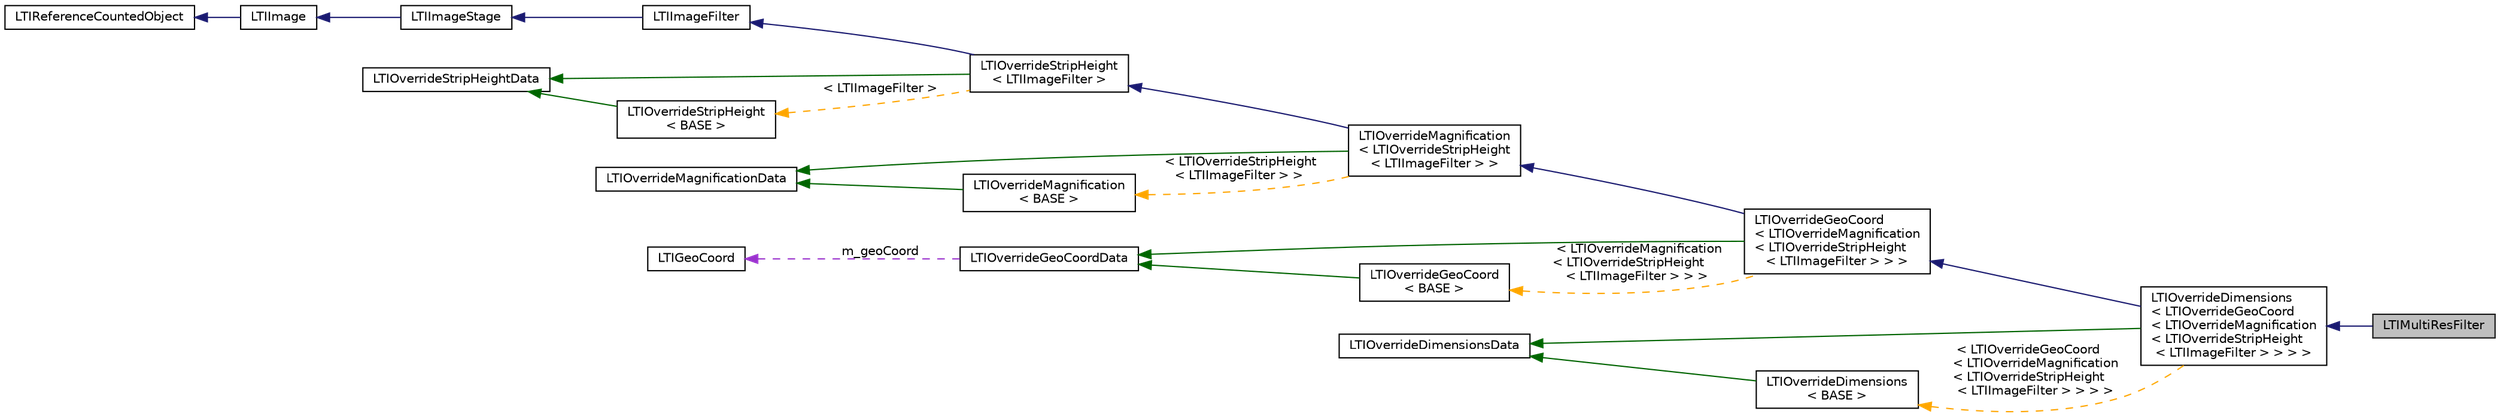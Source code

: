 digraph "LTIMultiResFilter"
{
  bgcolor="transparent";
  edge [fontname="Helvetica",fontsize="10",labelfontname="Helvetica",labelfontsize="10"];
  node [fontname="Helvetica",fontsize="10",shape=record];
  rankdir="LR";
  Node1 [label="LTIMultiResFilter",height=0.2,width=0.4,color="black", fillcolor="grey75", style="filled" fontcolor="black"];
  Node2 -> Node1 [dir="back",color="midnightblue",fontsize="10",style="solid",fontname="Helvetica"];
  Node2 [label="LTIOverrideDimensions\l\< LTIOverrideGeoCoord\l\< LTIOverrideMagnification\l\< LTIOverrideStripHeight\l\< LTIImageFilter \> \> \> \>",height=0.2,width=0.4,color="black",URL="$a00079.html"];
  Node3 -> Node2 [dir="back",color="midnightblue",fontsize="10",style="solid",fontname="Helvetica"];
  Node3 [label="LTIOverrideGeoCoord\l\< LTIOverrideMagnification\l\< LTIOverrideStripHeight\l\< LTIImageFilter \> \> \>",height=0.2,width=0.4,color="black",URL="$a00081.html"];
  Node4 -> Node3 [dir="back",color="midnightblue",fontsize="10",style="solid",fontname="Helvetica"];
  Node4 [label="LTIOverrideMagnification\l\< LTIOverrideStripHeight\l\< LTIImageFilter \> \>",height=0.2,width=0.4,color="black",URL="$a00085.html"];
  Node5 -> Node4 [dir="back",color="midnightblue",fontsize="10",style="solid",fontname="Helvetica"];
  Node5 [label="LTIOverrideStripHeight\l\< LTIImageFilter \>",height=0.2,width=0.4,color="black",URL="$a00093.html"];
  Node6 -> Node5 [dir="back",color="midnightblue",fontsize="10",style="solid",fontname="Helvetica"];
  Node6 [label="LTIImageFilter",height=0.2,width=0.4,color="black",URL="$a00053.html",tooltip="abstract class for implementing an image transform "];
  Node7 -> Node6 [dir="back",color="midnightblue",fontsize="10",style="solid",fontname="Helvetica"];
  Node7 [label="LTIImageStage",height=0.2,width=0.4,color="black",URL="$a00055.html",tooltip="abstract class for decoding from an image "];
  Node8 -> Node7 [dir="back",color="midnightblue",fontsize="10",style="solid",fontname="Helvetica"];
  Node8 [label="LTIImage",height=0.2,width=0.4,color="black",URL="$a00052.html",tooltip="abstract class representing an image "];
  Node9 -> Node8 [dir="back",color="midnightblue",fontsize="10",style="solid",fontname="Helvetica"];
  Node9 [label="LTIReferenceCountedObject",height=0.2,width=0.4,color="black",URL="$a00100.html",tooltip="LTIReferenceCountedObject is a base class for implementing reference counting. "];
  Node10 -> Node5 [dir="back",color="darkgreen",fontsize="10",style="solid",fontname="Helvetica"];
  Node10 [label="LTIOverrideStripHeightData",height=0.2,width=0.4,color="black",URL="$a00094.html"];
  Node11 -> Node5 [dir="back",color="orange",fontsize="10",style="dashed",label=" \< LTIImageFilter \>" ,fontname="Helvetica"];
  Node11 [label="LTIOverrideStripHeight\l\< BASE \>",height=0.2,width=0.4,color="black",URL="$a00093.html"];
  Node10 -> Node11 [dir="back",color="darkgreen",fontsize="10",style="solid",fontname="Helvetica"];
  Node12 -> Node4 [dir="back",color="darkgreen",fontsize="10",style="solid",fontname="Helvetica"];
  Node12 [label="LTIOverrideMagnificationData",height=0.2,width=0.4,color="black",URL="$a00086.html"];
  Node13 -> Node4 [dir="back",color="orange",fontsize="10",style="dashed",label=" \< LTIOverrideStripHeight\l\< LTIImageFilter \> \>" ,fontname="Helvetica"];
  Node13 [label="LTIOverrideMagnification\l\< BASE \>",height=0.2,width=0.4,color="black",URL="$a00085.html"];
  Node12 -> Node13 [dir="back",color="darkgreen",fontsize="10",style="solid",fontname="Helvetica"];
  Node14 -> Node3 [dir="back",color="darkgreen",fontsize="10",style="solid",fontname="Helvetica"];
  Node14 [label="LTIOverrideGeoCoordData",height=0.2,width=0.4,color="black",URL="$a00082.html"];
  Node15 -> Node14 [dir="back",color="darkorchid3",fontsize="10",style="dashed",label=" m_geoCoord" ,fontname="Helvetica"];
  Node15 [label="LTIGeoCoord",height=0.2,width=0.4,color="black",URL="$a00045.html",tooltip="represents a geographic coordinate "];
  Node16 -> Node3 [dir="back",color="orange",fontsize="10",style="dashed",label=" \< LTIOverrideMagnification\l\< LTIOverrideStripHeight\l\< LTIImageFilter \> \> \>" ,fontname="Helvetica"];
  Node16 [label="LTIOverrideGeoCoord\l\< BASE \>",height=0.2,width=0.4,color="black",URL="$a00081.html"];
  Node14 -> Node16 [dir="back",color="darkgreen",fontsize="10",style="solid",fontname="Helvetica"];
  Node17 -> Node2 [dir="back",color="darkgreen",fontsize="10",style="solid",fontname="Helvetica"];
  Node17 [label="LTIOverrideDimensionsData",height=0.2,width=0.4,color="black",URL="$a00080.html"];
  Node18 -> Node2 [dir="back",color="orange",fontsize="10",style="dashed",label=" \< LTIOverrideGeoCoord\l\< LTIOverrideMagnification\l\< LTIOverrideStripHeight\l\< LTIImageFilter \> \> \> \>" ,fontname="Helvetica"];
  Node18 [label="LTIOverrideDimensions\l\< BASE \>",height=0.2,width=0.4,color="black",URL="$a00079.html"];
  Node17 -> Node18 [dir="back",color="darkgreen",fontsize="10",style="solid",fontname="Helvetica"];
}
